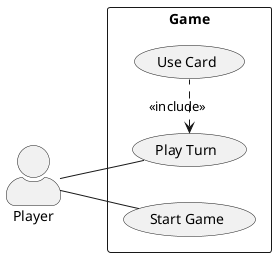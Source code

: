 @startuml usecase-diagram

skinparam actorStyle awesome
left to right direction

actor Player

' Sistema
rectangle Game {
    ' Casos de uso
    usecase "Start Game" as UC1
    usecase "Play Turn" as UC2
    usecase "Use Card" as UC3
}

' Relacionamentos
:Player: -- (UC1)
:Player: -- (UC2)
(UC2) <. (UC3) : <<include>>

@enduml